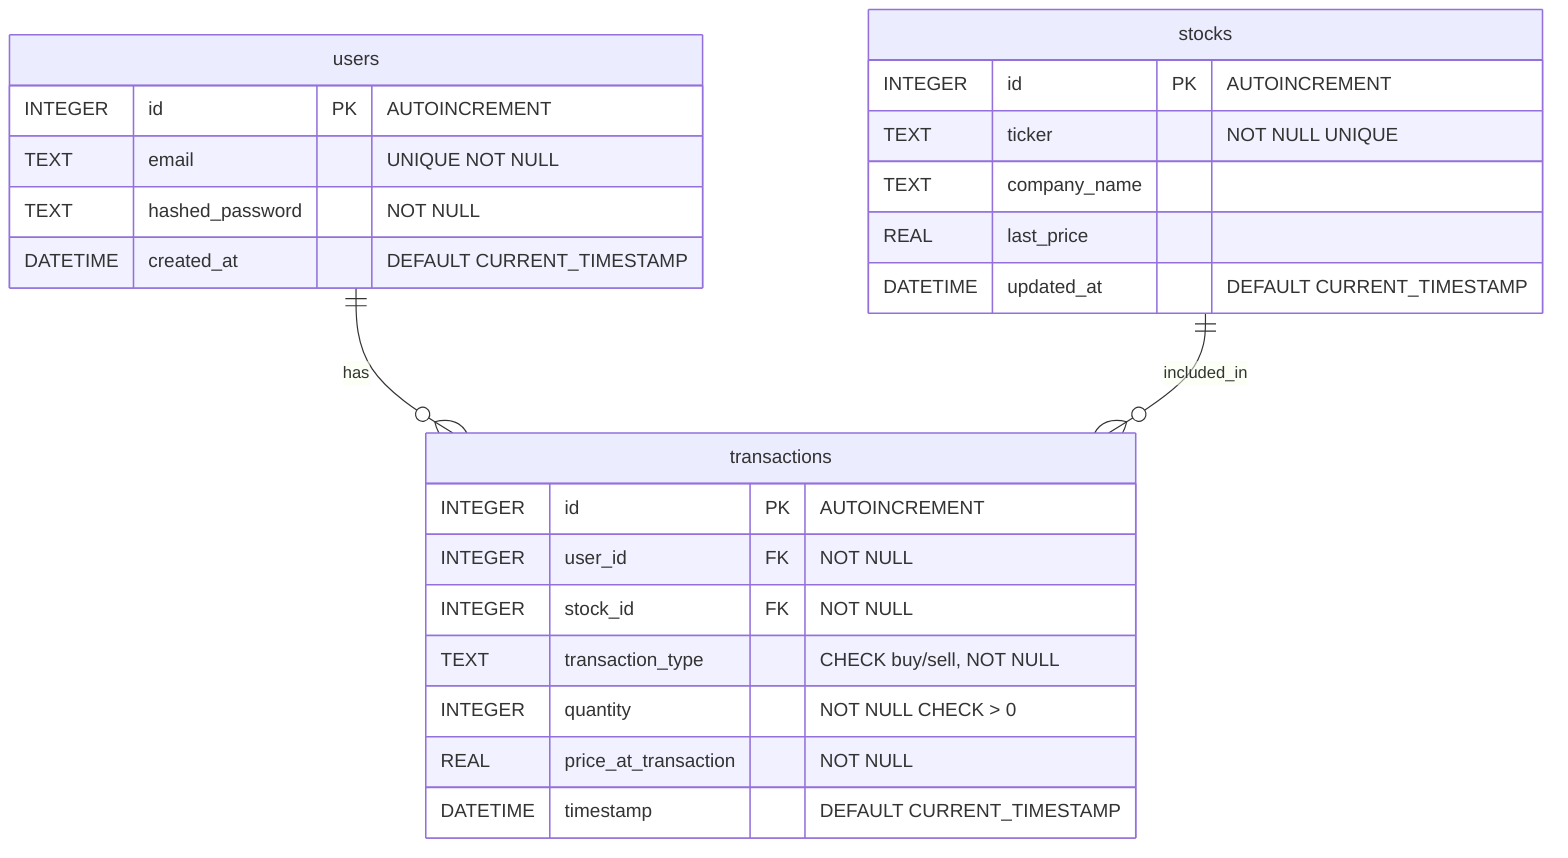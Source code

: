 erDiagram
    %% A user can have multiple transactions
    users ||--o{ transactions : "has"
    %% A stock can be included in multiple transactions
    stocks ||--o{ transactions : "included_in"
    
    users {
        %% Primary key, unique user identifier
        INTEGER id PK "AUTOINCREMENT"
        %% User's email address, must be unique
        TEXT email "UNIQUE NOT NULL"
        %% Hashed password for authentication
        TEXT hashed_password "NOT NULL"
        %% Timestamp when the user was created
        DATETIME created_at "DEFAULT CURRENT_TIMESTAMP"
    }
    
    stocks {
        %% Primary key, unique stock identifier
        INTEGER id PK "AUTOINCREMENT"
        %% Stock ticker symbol, must be unique
        TEXT ticker "NOT NULL UNIQUE"
        %% Name of the company
        TEXT company_name
        %% Last recorded price of the stock
        REAL last_price
        %% Timestamp when the stock was last updated
        DATETIME updated_at "DEFAULT CURRENT_TIMESTAMP"
    }
    
    transactions {
        %% Primary key, unique transaction identifier
        INTEGER id PK "AUTOINCREMENT"
        %% Foreign key referencing users(id)
        INTEGER user_id FK "NOT NULL"
        %% Foreign key referencing stocks(id)
        INTEGER stock_id FK "NOT NULL"
        %% Type of transaction: 'buy' or 'sell'
        TEXT transaction_type "CHECK buy/sell, NOT NULL"
        %% Number of shares transacted, must be positive
        INTEGER quantity "NOT NULL CHECK > 0"
        %% Price per share at the time of transaction
        REAL price_at_transaction "NOT NULL"
        %% Timestamp when the transaction occurred
        DATETIME timestamp "DEFAULT CURRENT_TIMESTAMP"
    }